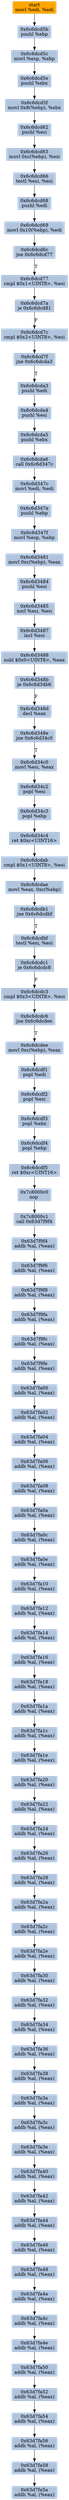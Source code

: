 digraph G {
node[shape=rectangle,style=filled,fillcolor=lightsteelblue,color=lightsteelblue]
bgcolor="transparent"
a0x6c6dcd59movl_edi_edi[label="start\nmovl %edi, %edi",color="lightgrey",fillcolor="orange"];
a0x6c6dcd5bpushl_ebp[label="0x6c6dcd5b\npushl %ebp"];
a0x6c6dcd5cmovl_esp_ebp[label="0x6c6dcd5c\nmovl %esp, %ebp"];
a0x6c6dcd5epushl_ebx[label="0x6c6dcd5e\npushl %ebx"];
a0x6c6dcd5fmovl_0x8ebp__ebx[label="0x6c6dcd5f\nmovl 0x8(%ebp), %ebx"];
a0x6c6dcd62pushl_esi[label="0x6c6dcd62\npushl %esi"];
a0x6c6dcd63movl_0xcebp__esi[label="0x6c6dcd63\nmovl 0xc(%ebp), %esi"];
a0x6c6dcd66testl_esi_esi[label="0x6c6dcd66\ntestl %esi, %esi"];
a0x6c6dcd68pushl_edi[label="0x6c6dcd68\npushl %edi"];
a0x6c6dcd69movl_0x10ebp__edi[label="0x6c6dcd69\nmovl 0x10(%ebp), %edi"];
a0x6c6dcd6cjne_0x6c6dcd77[label="0x6c6dcd6c\njne 0x6c6dcd77"];
a0x6c6dcd77cmpl_0x1UINT8_esi[label="0x6c6dcd77\ncmpl $0x1<UINT8>, %esi"];
a0x6c6dcd7aje_0x6c6dcd81[label="0x6c6dcd7a\nje 0x6c6dcd81"];
a0x6c6dcd7ccmpl_0x2UINT8_esi[label="0x6c6dcd7c\ncmpl $0x2<UINT8>, %esi"];
a0x6c6dcd7fjne_0x6c6dcda3[label="0x6c6dcd7f\njne 0x6c6dcda3"];
a0x6c6dcda3pushl_edi[label="0x6c6dcda3\npushl %edi"];
a0x6c6dcda4pushl_esi[label="0x6c6dcda4\npushl %esi"];
a0x6c6dcda5pushl_ebx[label="0x6c6dcda5\npushl %ebx"];
a0x6c6dcda6call_0x6c6d347c[label="0x6c6dcda6\ncall 0x6c6d347c"];
a0x6c6d347cmovl_edi_edi[label="0x6c6d347c\nmovl %edi, %edi"];
a0x6c6d347epushl_ebp[label="0x6c6d347e\npushl %ebp"];
a0x6c6d347fmovl_esp_ebp[label="0x6c6d347f\nmovl %esp, %ebp"];
a0x6c6d3481movl_0xcebp__eax[label="0x6c6d3481\nmovl 0xc(%ebp), %eax"];
a0x6c6d3484pushl_esi[label="0x6c6d3484\npushl %esi"];
a0x6c6d3485xorl_esi_esi[label="0x6c6d3485\nxorl %esi, %esi"];
a0x6c6d3487incl_esi[label="0x6c6d3487\nincl %esi"];
a0x6c6d3488subl_0x0UINT8_eax[label="0x6c6d3488\nsubl $0x0<UINT8>, %eax"];
a0x6c6d348bje_0x6c6d34b6[label="0x6c6d348b\nje 0x6c6d34b6"];
a0x6c6d348ddecl_eax[label="0x6c6d348d\ndecl %eax"];
a0x6c6d348ejne_0x6c6d34c0[label="0x6c6d348e\njne 0x6c6d34c0"];
a0x6c6d34c0movl_esi_eax[label="0x6c6d34c0\nmovl %esi, %eax"];
a0x6c6d34c2popl_esi[label="0x6c6d34c2\npopl %esi"];
a0x6c6d34c3popl_ebp[label="0x6c6d34c3\npopl %ebp"];
a0x6c6d34c4ret_0xcUINT16[label="0x6c6d34c4\nret $0xc<UINT16>"];
a0x6c6dcdabcmpl_0x1UINT8_esi[label="0x6c6dcdab\ncmpl $0x1<UINT8>, %esi"];
a0x6c6dcdaemovl_eax_0xcebp_[label="0x6c6dcdae\nmovl %eax, 0xc(%ebp)"];
a0x6c6dcdb1jne_0x6c6dcdbf[label="0x6c6dcdb1\njne 0x6c6dcdbf"];
a0x6c6dcdbftestl_esi_esi[label="0x6c6dcdbf\ntestl %esi, %esi"];
a0x6c6dcdc1je_0x6c6dcdc8[label="0x6c6dcdc1\nje 0x6c6dcdc8"];
a0x6c6dcdc3cmpl_0x3UINT8_esi[label="0x6c6dcdc3\ncmpl $0x3<UINT8>, %esi"];
a0x6c6dcdc6jne_0x6c6dcdee[label="0x6c6dcdc6\njne 0x6c6dcdee"];
a0x6c6dcdeemovl_0xcebp__eax[label="0x6c6dcdee\nmovl 0xc(%ebp), %eax"];
a0x6c6dcdf1popl_edi[label="0x6c6dcdf1\npopl %edi"];
a0x6c6dcdf2popl_esi[label="0x6c6dcdf2\npopl %esi"];
a0x6c6dcdf3popl_ebx[label="0x6c6dcdf3\npopl %ebx"];
a0x6c6dcdf4popl_ebp[label="0x6c6dcdf4\npopl %ebp"];
a0x6c6dcdf5ret_0xcUINT16[label="0x6c6dcdf5\nret $0xc<UINT16>"];
a0x7c8000c0nop_[label="0x7c8000c0\nnop "];
a0x7c8000c1call_0x63d7f9f4[label="0x7c8000c1\ncall 0x63d7f9f4"];
a0x63d7f9f4addb_al_eax_[label="0x63d7f9f4\naddb %al, (%eax)"];
a0x63d7f9f6addb_al_eax_[label="0x63d7f9f6\naddb %al, (%eax)"];
a0x63d7f9f8addb_al_eax_[label="0x63d7f9f8\naddb %al, (%eax)"];
a0x63d7f9faaddb_al_eax_[label="0x63d7f9fa\naddb %al, (%eax)"];
a0x63d7f9fcaddb_al_eax_[label="0x63d7f9fc\naddb %al, (%eax)"];
a0x63d7f9feaddb_al_eax_[label="0x63d7f9fe\naddb %al, (%eax)"];
a0x63d7fa00addb_al_eax_[label="0x63d7fa00\naddb %al, (%eax)"];
a0x63d7fa02addb_al_eax_[label="0x63d7fa02\naddb %al, (%eax)"];
a0x63d7fa04addb_al_eax_[label="0x63d7fa04\naddb %al, (%eax)"];
a0x63d7fa06addb_al_eax_[label="0x63d7fa06\naddb %al, (%eax)"];
a0x63d7fa08addb_al_eax_[label="0x63d7fa08\naddb %al, (%eax)"];
a0x63d7fa0aaddb_al_eax_[label="0x63d7fa0a\naddb %al, (%eax)"];
a0x63d7fa0caddb_al_eax_[label="0x63d7fa0c\naddb %al, (%eax)"];
a0x63d7fa0eaddb_al_eax_[label="0x63d7fa0e\naddb %al, (%eax)"];
a0x63d7fa10addb_al_eax_[label="0x63d7fa10\naddb %al, (%eax)"];
a0x63d7fa12addb_al_eax_[label="0x63d7fa12\naddb %al, (%eax)"];
a0x63d7fa14addb_al_eax_[label="0x63d7fa14\naddb %al, (%eax)"];
a0x63d7fa16addb_al_eax_[label="0x63d7fa16\naddb %al, (%eax)"];
a0x63d7fa18addb_al_eax_[label="0x63d7fa18\naddb %al, (%eax)"];
a0x63d7fa1aaddb_al_eax_[label="0x63d7fa1a\naddb %al, (%eax)"];
a0x63d7fa1caddb_al_eax_[label="0x63d7fa1c\naddb %al, (%eax)"];
a0x63d7fa1eaddb_al_eax_[label="0x63d7fa1e\naddb %al, (%eax)"];
a0x63d7fa20addb_al_eax_[label="0x63d7fa20\naddb %al, (%eax)"];
a0x63d7fa22addb_al_eax_[label="0x63d7fa22\naddb %al, (%eax)"];
a0x63d7fa24addb_al_eax_[label="0x63d7fa24\naddb %al, (%eax)"];
a0x63d7fa26addb_al_eax_[label="0x63d7fa26\naddb %al, (%eax)"];
a0x63d7fa28addb_al_eax_[label="0x63d7fa28\naddb %al, (%eax)"];
a0x63d7fa2aaddb_al_eax_[label="0x63d7fa2a\naddb %al, (%eax)"];
a0x63d7fa2caddb_al_eax_[label="0x63d7fa2c\naddb %al, (%eax)"];
a0x63d7fa2eaddb_al_eax_[label="0x63d7fa2e\naddb %al, (%eax)"];
a0x63d7fa30addb_al_eax_[label="0x63d7fa30\naddb %al, (%eax)"];
a0x63d7fa32addb_al_eax_[label="0x63d7fa32\naddb %al, (%eax)"];
a0x63d7fa34addb_al_eax_[label="0x63d7fa34\naddb %al, (%eax)"];
a0x63d7fa36addb_al_eax_[label="0x63d7fa36\naddb %al, (%eax)"];
a0x63d7fa38addb_al_eax_[label="0x63d7fa38\naddb %al, (%eax)"];
a0x63d7fa3aaddb_al_eax_[label="0x63d7fa3a\naddb %al, (%eax)"];
a0x63d7fa3caddb_al_eax_[label="0x63d7fa3c\naddb %al, (%eax)"];
a0x63d7fa3eaddb_al_eax_[label="0x63d7fa3e\naddb %al, (%eax)"];
a0x63d7fa40addb_al_eax_[label="0x63d7fa40\naddb %al, (%eax)"];
a0x63d7fa42addb_al_eax_[label="0x63d7fa42\naddb %al, (%eax)"];
a0x63d7fa44addb_al_eax_[label="0x63d7fa44\naddb %al, (%eax)"];
a0x63d7fa46addb_al_eax_[label="0x63d7fa46\naddb %al, (%eax)"];
a0x63d7fa48addb_al_eax_[label="0x63d7fa48\naddb %al, (%eax)"];
a0x63d7fa4aaddb_al_eax_[label="0x63d7fa4a\naddb %al, (%eax)"];
a0x63d7fa4caddb_al_eax_[label="0x63d7fa4c\naddb %al, (%eax)"];
a0x63d7fa4eaddb_al_eax_[label="0x63d7fa4e\naddb %al, (%eax)"];
a0x63d7fa50addb_al_eax_[label="0x63d7fa50\naddb %al, (%eax)"];
a0x63d7fa52addb_al_eax_[label="0x63d7fa52\naddb %al, (%eax)"];
a0x63d7fa54addb_al_eax_[label="0x63d7fa54\naddb %al, (%eax)"];
a0x63d7fa56addb_al_eax_[label="0x63d7fa56\naddb %al, (%eax)"];
a0x63d7fa58addb_al_eax_[label="0x63d7fa58\naddb %al, (%eax)"];
a0x63d7fa5aaddb_al_eax_[label="0x63d7fa5a\naddb %al, (%eax)"];
a0x6c6dcd59movl_edi_edi -> a0x6c6dcd5bpushl_ebp [color="#000000"];
a0x6c6dcd5bpushl_ebp -> a0x6c6dcd5cmovl_esp_ebp [color="#000000"];
a0x6c6dcd5cmovl_esp_ebp -> a0x6c6dcd5epushl_ebx [color="#000000"];
a0x6c6dcd5epushl_ebx -> a0x6c6dcd5fmovl_0x8ebp__ebx [color="#000000"];
a0x6c6dcd5fmovl_0x8ebp__ebx -> a0x6c6dcd62pushl_esi [color="#000000"];
a0x6c6dcd62pushl_esi -> a0x6c6dcd63movl_0xcebp__esi [color="#000000"];
a0x6c6dcd63movl_0xcebp__esi -> a0x6c6dcd66testl_esi_esi [color="#000000"];
a0x6c6dcd66testl_esi_esi -> a0x6c6dcd68pushl_edi [color="#000000"];
a0x6c6dcd68pushl_edi -> a0x6c6dcd69movl_0x10ebp__edi [color="#000000"];
a0x6c6dcd69movl_0x10ebp__edi -> a0x6c6dcd6cjne_0x6c6dcd77 [color="#000000"];
a0x6c6dcd6cjne_0x6c6dcd77 -> a0x6c6dcd77cmpl_0x1UINT8_esi [color="#000000",label="T"];
a0x6c6dcd77cmpl_0x1UINT8_esi -> a0x6c6dcd7aje_0x6c6dcd81 [color="#000000"];
a0x6c6dcd7aje_0x6c6dcd81 -> a0x6c6dcd7ccmpl_0x2UINT8_esi [color="#000000",label="F"];
a0x6c6dcd7ccmpl_0x2UINT8_esi -> a0x6c6dcd7fjne_0x6c6dcda3 [color="#000000"];
a0x6c6dcd7fjne_0x6c6dcda3 -> a0x6c6dcda3pushl_edi [color="#000000",label="T"];
a0x6c6dcda3pushl_edi -> a0x6c6dcda4pushl_esi [color="#000000"];
a0x6c6dcda4pushl_esi -> a0x6c6dcda5pushl_ebx [color="#000000"];
a0x6c6dcda5pushl_ebx -> a0x6c6dcda6call_0x6c6d347c [color="#000000"];
a0x6c6dcda6call_0x6c6d347c -> a0x6c6d347cmovl_edi_edi [color="#000000"];
a0x6c6d347cmovl_edi_edi -> a0x6c6d347epushl_ebp [color="#000000"];
a0x6c6d347epushl_ebp -> a0x6c6d347fmovl_esp_ebp [color="#000000"];
a0x6c6d347fmovl_esp_ebp -> a0x6c6d3481movl_0xcebp__eax [color="#000000"];
a0x6c6d3481movl_0xcebp__eax -> a0x6c6d3484pushl_esi [color="#000000"];
a0x6c6d3484pushl_esi -> a0x6c6d3485xorl_esi_esi [color="#000000"];
a0x6c6d3485xorl_esi_esi -> a0x6c6d3487incl_esi [color="#000000"];
a0x6c6d3487incl_esi -> a0x6c6d3488subl_0x0UINT8_eax [color="#000000"];
a0x6c6d3488subl_0x0UINT8_eax -> a0x6c6d348bje_0x6c6d34b6 [color="#000000"];
a0x6c6d348bje_0x6c6d34b6 -> a0x6c6d348ddecl_eax [color="#000000",label="F"];
a0x6c6d348ddecl_eax -> a0x6c6d348ejne_0x6c6d34c0 [color="#000000"];
a0x6c6d348ejne_0x6c6d34c0 -> a0x6c6d34c0movl_esi_eax [color="#000000",label="T"];
a0x6c6d34c0movl_esi_eax -> a0x6c6d34c2popl_esi [color="#000000"];
a0x6c6d34c2popl_esi -> a0x6c6d34c3popl_ebp [color="#000000"];
a0x6c6d34c3popl_ebp -> a0x6c6d34c4ret_0xcUINT16 [color="#000000"];
a0x6c6d34c4ret_0xcUINT16 -> a0x6c6dcdabcmpl_0x1UINT8_esi [color="#000000"];
a0x6c6dcdabcmpl_0x1UINT8_esi -> a0x6c6dcdaemovl_eax_0xcebp_ [color="#000000"];
a0x6c6dcdaemovl_eax_0xcebp_ -> a0x6c6dcdb1jne_0x6c6dcdbf [color="#000000"];
a0x6c6dcdb1jne_0x6c6dcdbf -> a0x6c6dcdbftestl_esi_esi [color="#000000",label="T"];
a0x6c6dcdbftestl_esi_esi -> a0x6c6dcdc1je_0x6c6dcdc8 [color="#000000"];
a0x6c6dcdc1je_0x6c6dcdc8 -> a0x6c6dcdc3cmpl_0x3UINT8_esi [color="#000000",label="F"];
a0x6c6dcdc3cmpl_0x3UINT8_esi -> a0x6c6dcdc6jne_0x6c6dcdee [color="#000000"];
a0x6c6dcdc6jne_0x6c6dcdee -> a0x6c6dcdeemovl_0xcebp__eax [color="#000000",label="T"];
a0x6c6dcdeemovl_0xcebp__eax -> a0x6c6dcdf1popl_edi [color="#000000"];
a0x6c6dcdf1popl_edi -> a0x6c6dcdf2popl_esi [color="#000000"];
a0x6c6dcdf2popl_esi -> a0x6c6dcdf3popl_ebx [color="#000000"];
a0x6c6dcdf3popl_ebx -> a0x6c6dcdf4popl_ebp [color="#000000"];
a0x6c6dcdf4popl_ebp -> a0x6c6dcdf5ret_0xcUINT16 [color="#000000"];
a0x6c6dcdf5ret_0xcUINT16 -> a0x7c8000c0nop_ [color="#000000"];
a0x7c8000c0nop_ -> a0x7c8000c1call_0x63d7f9f4 [color="#000000"];
a0x7c8000c1call_0x63d7f9f4 -> a0x63d7f9f4addb_al_eax_ [color="#000000"];
a0x63d7f9f4addb_al_eax_ -> a0x63d7f9f6addb_al_eax_ [color="#000000"];
a0x63d7f9f6addb_al_eax_ -> a0x63d7f9f8addb_al_eax_ [color="#000000"];
a0x63d7f9f8addb_al_eax_ -> a0x63d7f9faaddb_al_eax_ [color="#000000"];
a0x63d7f9faaddb_al_eax_ -> a0x63d7f9fcaddb_al_eax_ [color="#000000"];
a0x63d7f9fcaddb_al_eax_ -> a0x63d7f9feaddb_al_eax_ [color="#000000"];
a0x63d7f9feaddb_al_eax_ -> a0x63d7fa00addb_al_eax_ [color="#000000"];
a0x63d7fa00addb_al_eax_ -> a0x63d7fa02addb_al_eax_ [color="#000000"];
a0x63d7fa02addb_al_eax_ -> a0x63d7fa04addb_al_eax_ [color="#000000"];
a0x63d7fa04addb_al_eax_ -> a0x63d7fa06addb_al_eax_ [color="#000000"];
a0x63d7fa06addb_al_eax_ -> a0x63d7fa08addb_al_eax_ [color="#000000"];
a0x63d7fa08addb_al_eax_ -> a0x63d7fa0aaddb_al_eax_ [color="#000000"];
a0x63d7fa0aaddb_al_eax_ -> a0x63d7fa0caddb_al_eax_ [color="#000000"];
a0x63d7fa0caddb_al_eax_ -> a0x63d7fa0eaddb_al_eax_ [color="#000000"];
a0x63d7fa0eaddb_al_eax_ -> a0x63d7fa10addb_al_eax_ [color="#000000"];
a0x63d7fa10addb_al_eax_ -> a0x63d7fa12addb_al_eax_ [color="#000000"];
a0x63d7fa12addb_al_eax_ -> a0x63d7fa14addb_al_eax_ [color="#000000"];
a0x63d7fa14addb_al_eax_ -> a0x63d7fa16addb_al_eax_ [color="#000000"];
a0x63d7fa16addb_al_eax_ -> a0x63d7fa18addb_al_eax_ [color="#000000"];
a0x63d7fa18addb_al_eax_ -> a0x63d7fa1aaddb_al_eax_ [color="#000000"];
a0x63d7fa1aaddb_al_eax_ -> a0x63d7fa1caddb_al_eax_ [color="#000000"];
a0x63d7fa1caddb_al_eax_ -> a0x63d7fa1eaddb_al_eax_ [color="#000000"];
a0x63d7fa1eaddb_al_eax_ -> a0x63d7fa20addb_al_eax_ [color="#000000"];
a0x63d7fa20addb_al_eax_ -> a0x63d7fa22addb_al_eax_ [color="#000000"];
a0x63d7fa22addb_al_eax_ -> a0x63d7fa24addb_al_eax_ [color="#000000"];
a0x63d7fa24addb_al_eax_ -> a0x63d7fa26addb_al_eax_ [color="#000000"];
a0x63d7fa26addb_al_eax_ -> a0x63d7fa28addb_al_eax_ [color="#000000"];
a0x63d7fa28addb_al_eax_ -> a0x63d7fa2aaddb_al_eax_ [color="#000000"];
a0x63d7fa2aaddb_al_eax_ -> a0x63d7fa2caddb_al_eax_ [color="#000000"];
a0x63d7fa2caddb_al_eax_ -> a0x63d7fa2eaddb_al_eax_ [color="#000000"];
a0x63d7fa2eaddb_al_eax_ -> a0x63d7fa30addb_al_eax_ [color="#000000"];
a0x63d7fa30addb_al_eax_ -> a0x63d7fa32addb_al_eax_ [color="#000000"];
a0x63d7fa32addb_al_eax_ -> a0x63d7fa34addb_al_eax_ [color="#000000"];
a0x63d7fa34addb_al_eax_ -> a0x63d7fa36addb_al_eax_ [color="#000000"];
a0x63d7fa36addb_al_eax_ -> a0x63d7fa38addb_al_eax_ [color="#000000"];
a0x63d7fa38addb_al_eax_ -> a0x63d7fa3aaddb_al_eax_ [color="#000000"];
a0x63d7fa3aaddb_al_eax_ -> a0x63d7fa3caddb_al_eax_ [color="#000000"];
a0x63d7fa3caddb_al_eax_ -> a0x63d7fa3eaddb_al_eax_ [color="#000000"];
a0x63d7fa3eaddb_al_eax_ -> a0x63d7fa40addb_al_eax_ [color="#000000"];
a0x63d7fa40addb_al_eax_ -> a0x63d7fa42addb_al_eax_ [color="#000000"];
a0x63d7fa42addb_al_eax_ -> a0x63d7fa44addb_al_eax_ [color="#000000"];
a0x63d7fa44addb_al_eax_ -> a0x63d7fa46addb_al_eax_ [color="#000000"];
a0x63d7fa46addb_al_eax_ -> a0x63d7fa48addb_al_eax_ [color="#000000"];
a0x63d7fa48addb_al_eax_ -> a0x63d7fa4aaddb_al_eax_ [color="#000000"];
a0x63d7fa4aaddb_al_eax_ -> a0x63d7fa4caddb_al_eax_ [color="#000000"];
a0x63d7fa4caddb_al_eax_ -> a0x63d7fa4eaddb_al_eax_ [color="#000000"];
a0x63d7fa4eaddb_al_eax_ -> a0x63d7fa50addb_al_eax_ [color="#000000"];
a0x63d7fa50addb_al_eax_ -> a0x63d7fa52addb_al_eax_ [color="#000000"];
a0x63d7fa52addb_al_eax_ -> a0x63d7fa54addb_al_eax_ [color="#000000"];
a0x63d7fa54addb_al_eax_ -> a0x63d7fa56addb_al_eax_ [color="#000000"];
a0x63d7fa56addb_al_eax_ -> a0x63d7fa58addb_al_eax_ [color="#000000"];
a0x63d7fa58addb_al_eax_ -> a0x63d7fa5aaddb_al_eax_ [color="#000000"];
}
